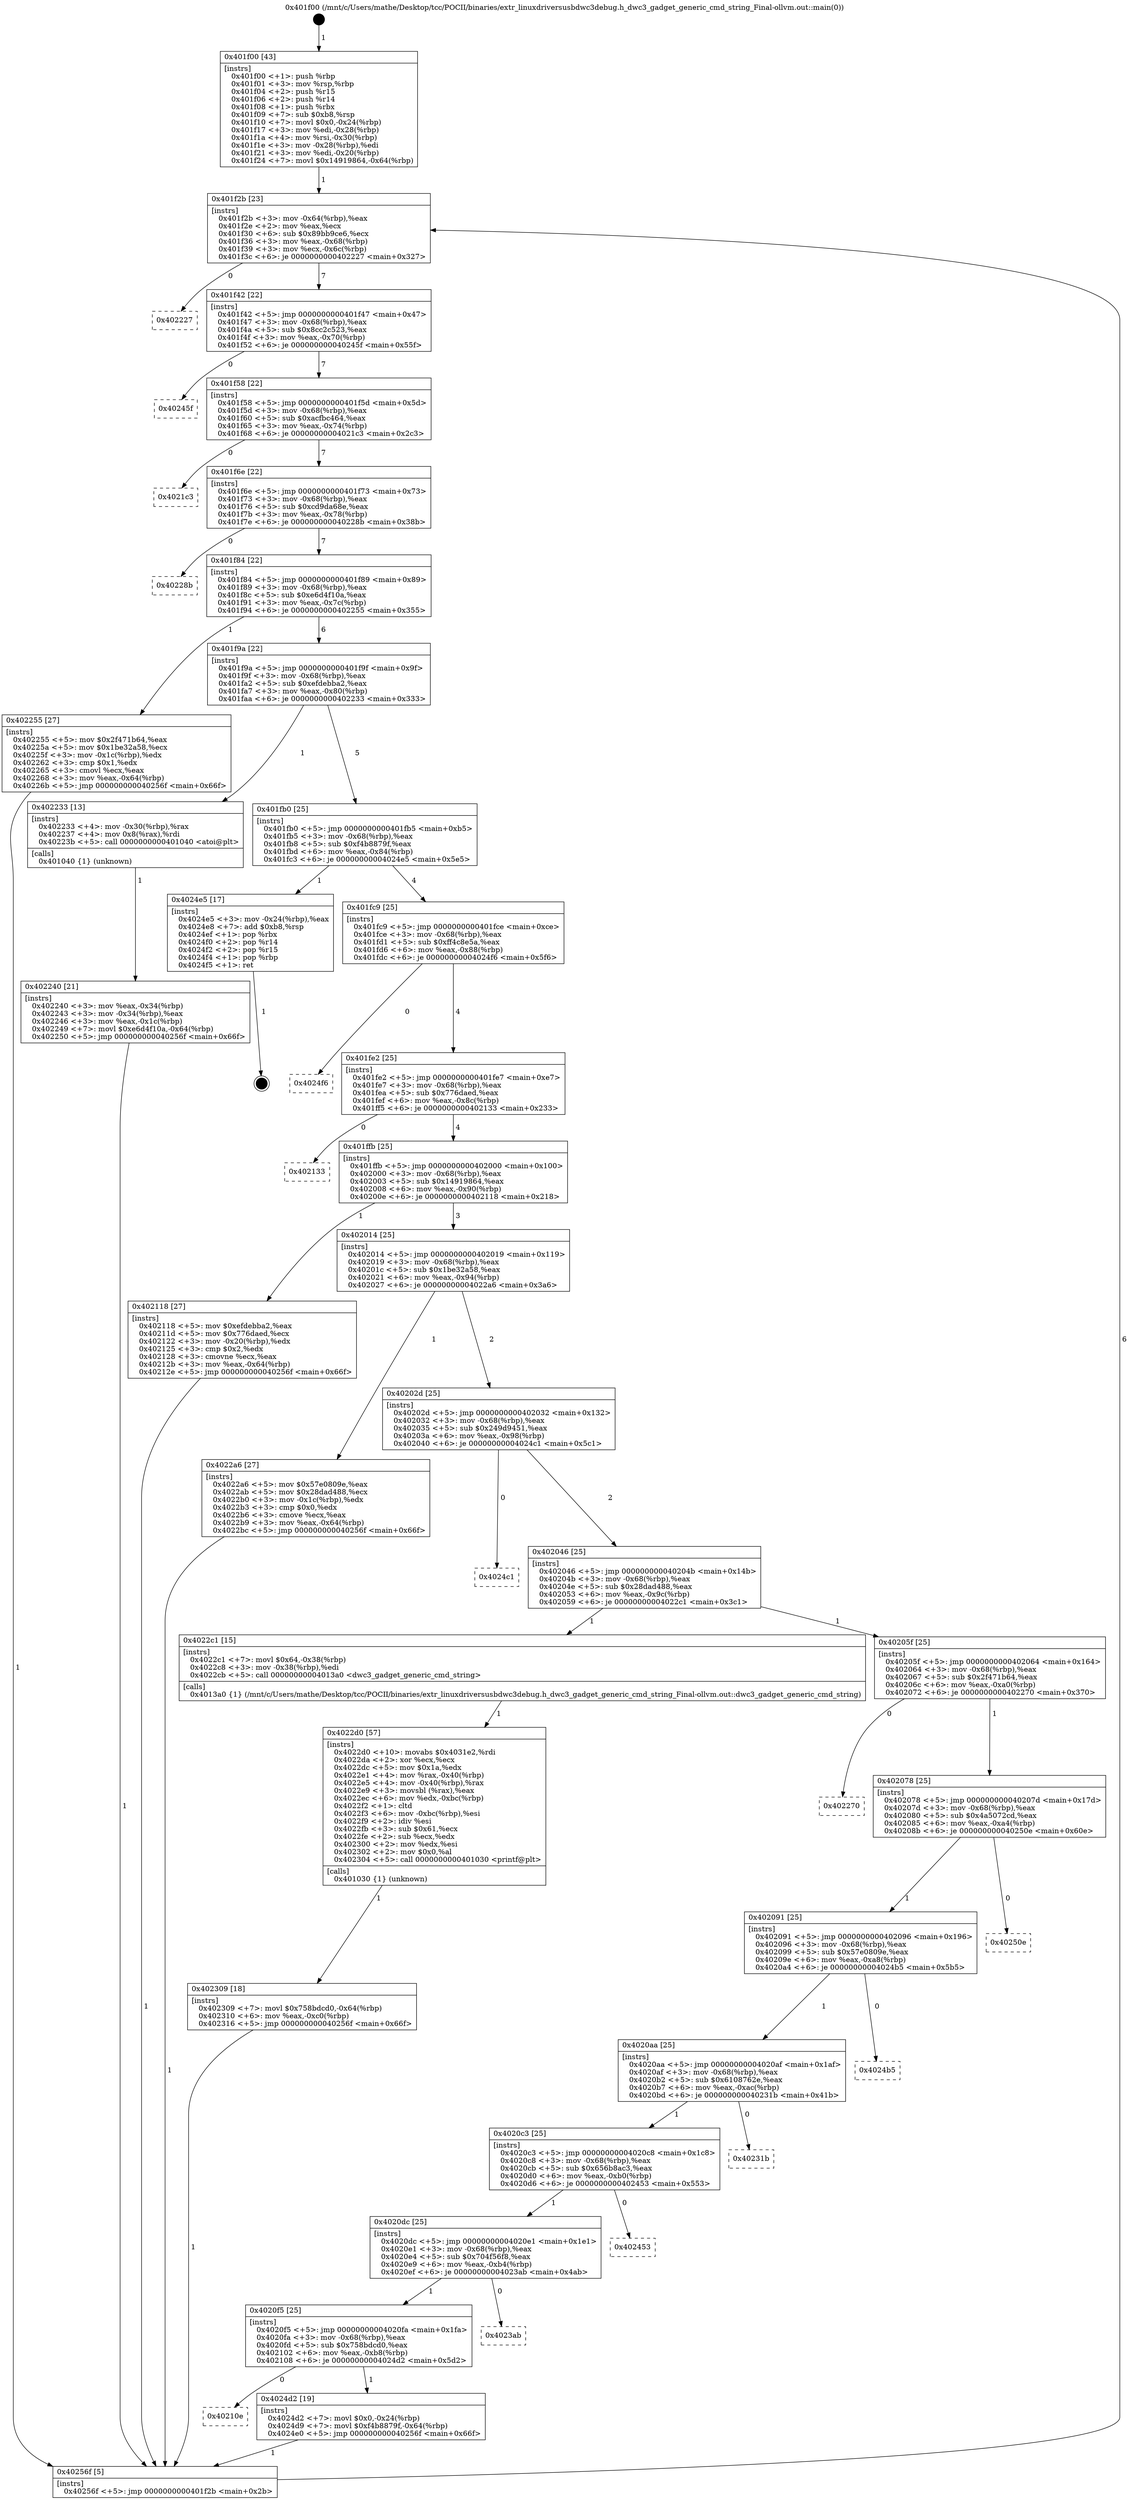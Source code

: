 digraph "0x401f00" {
  label = "0x401f00 (/mnt/c/Users/mathe/Desktop/tcc/POCII/binaries/extr_linuxdriversusbdwc3debug.h_dwc3_gadget_generic_cmd_string_Final-ollvm.out::main(0))"
  labelloc = "t"
  node[shape=record]

  Entry [label="",width=0.3,height=0.3,shape=circle,fillcolor=black,style=filled]
  "0x401f2b" [label="{
     0x401f2b [23]\l
     | [instrs]\l
     &nbsp;&nbsp;0x401f2b \<+3\>: mov -0x64(%rbp),%eax\l
     &nbsp;&nbsp;0x401f2e \<+2\>: mov %eax,%ecx\l
     &nbsp;&nbsp;0x401f30 \<+6\>: sub $0x89bb9ce6,%ecx\l
     &nbsp;&nbsp;0x401f36 \<+3\>: mov %eax,-0x68(%rbp)\l
     &nbsp;&nbsp;0x401f39 \<+3\>: mov %ecx,-0x6c(%rbp)\l
     &nbsp;&nbsp;0x401f3c \<+6\>: je 0000000000402227 \<main+0x327\>\l
  }"]
  "0x402227" [label="{
     0x402227\l
  }", style=dashed]
  "0x401f42" [label="{
     0x401f42 [22]\l
     | [instrs]\l
     &nbsp;&nbsp;0x401f42 \<+5\>: jmp 0000000000401f47 \<main+0x47\>\l
     &nbsp;&nbsp;0x401f47 \<+3\>: mov -0x68(%rbp),%eax\l
     &nbsp;&nbsp;0x401f4a \<+5\>: sub $0x8cc2c523,%eax\l
     &nbsp;&nbsp;0x401f4f \<+3\>: mov %eax,-0x70(%rbp)\l
     &nbsp;&nbsp;0x401f52 \<+6\>: je 000000000040245f \<main+0x55f\>\l
  }"]
  Exit [label="",width=0.3,height=0.3,shape=circle,fillcolor=black,style=filled,peripheries=2]
  "0x40245f" [label="{
     0x40245f\l
  }", style=dashed]
  "0x401f58" [label="{
     0x401f58 [22]\l
     | [instrs]\l
     &nbsp;&nbsp;0x401f58 \<+5\>: jmp 0000000000401f5d \<main+0x5d\>\l
     &nbsp;&nbsp;0x401f5d \<+3\>: mov -0x68(%rbp),%eax\l
     &nbsp;&nbsp;0x401f60 \<+5\>: sub $0xacfbc464,%eax\l
     &nbsp;&nbsp;0x401f65 \<+3\>: mov %eax,-0x74(%rbp)\l
     &nbsp;&nbsp;0x401f68 \<+6\>: je 00000000004021c3 \<main+0x2c3\>\l
  }"]
  "0x40210e" [label="{
     0x40210e\l
  }", style=dashed]
  "0x4021c3" [label="{
     0x4021c3\l
  }", style=dashed]
  "0x401f6e" [label="{
     0x401f6e [22]\l
     | [instrs]\l
     &nbsp;&nbsp;0x401f6e \<+5\>: jmp 0000000000401f73 \<main+0x73\>\l
     &nbsp;&nbsp;0x401f73 \<+3\>: mov -0x68(%rbp),%eax\l
     &nbsp;&nbsp;0x401f76 \<+5\>: sub $0xcd9da68e,%eax\l
     &nbsp;&nbsp;0x401f7b \<+3\>: mov %eax,-0x78(%rbp)\l
     &nbsp;&nbsp;0x401f7e \<+6\>: je 000000000040228b \<main+0x38b\>\l
  }"]
  "0x4024d2" [label="{
     0x4024d2 [19]\l
     | [instrs]\l
     &nbsp;&nbsp;0x4024d2 \<+7\>: movl $0x0,-0x24(%rbp)\l
     &nbsp;&nbsp;0x4024d9 \<+7\>: movl $0xf4b8879f,-0x64(%rbp)\l
     &nbsp;&nbsp;0x4024e0 \<+5\>: jmp 000000000040256f \<main+0x66f\>\l
  }"]
  "0x40228b" [label="{
     0x40228b\l
  }", style=dashed]
  "0x401f84" [label="{
     0x401f84 [22]\l
     | [instrs]\l
     &nbsp;&nbsp;0x401f84 \<+5\>: jmp 0000000000401f89 \<main+0x89\>\l
     &nbsp;&nbsp;0x401f89 \<+3\>: mov -0x68(%rbp),%eax\l
     &nbsp;&nbsp;0x401f8c \<+5\>: sub $0xe6d4f10a,%eax\l
     &nbsp;&nbsp;0x401f91 \<+3\>: mov %eax,-0x7c(%rbp)\l
     &nbsp;&nbsp;0x401f94 \<+6\>: je 0000000000402255 \<main+0x355\>\l
  }"]
  "0x4020f5" [label="{
     0x4020f5 [25]\l
     | [instrs]\l
     &nbsp;&nbsp;0x4020f5 \<+5\>: jmp 00000000004020fa \<main+0x1fa\>\l
     &nbsp;&nbsp;0x4020fa \<+3\>: mov -0x68(%rbp),%eax\l
     &nbsp;&nbsp;0x4020fd \<+5\>: sub $0x758bdcd0,%eax\l
     &nbsp;&nbsp;0x402102 \<+6\>: mov %eax,-0xb8(%rbp)\l
     &nbsp;&nbsp;0x402108 \<+6\>: je 00000000004024d2 \<main+0x5d2\>\l
  }"]
  "0x402255" [label="{
     0x402255 [27]\l
     | [instrs]\l
     &nbsp;&nbsp;0x402255 \<+5\>: mov $0x2f471b64,%eax\l
     &nbsp;&nbsp;0x40225a \<+5\>: mov $0x1be32a58,%ecx\l
     &nbsp;&nbsp;0x40225f \<+3\>: mov -0x1c(%rbp),%edx\l
     &nbsp;&nbsp;0x402262 \<+3\>: cmp $0x1,%edx\l
     &nbsp;&nbsp;0x402265 \<+3\>: cmovl %ecx,%eax\l
     &nbsp;&nbsp;0x402268 \<+3\>: mov %eax,-0x64(%rbp)\l
     &nbsp;&nbsp;0x40226b \<+5\>: jmp 000000000040256f \<main+0x66f\>\l
  }"]
  "0x401f9a" [label="{
     0x401f9a [22]\l
     | [instrs]\l
     &nbsp;&nbsp;0x401f9a \<+5\>: jmp 0000000000401f9f \<main+0x9f\>\l
     &nbsp;&nbsp;0x401f9f \<+3\>: mov -0x68(%rbp),%eax\l
     &nbsp;&nbsp;0x401fa2 \<+5\>: sub $0xefdebba2,%eax\l
     &nbsp;&nbsp;0x401fa7 \<+3\>: mov %eax,-0x80(%rbp)\l
     &nbsp;&nbsp;0x401faa \<+6\>: je 0000000000402233 \<main+0x333\>\l
  }"]
  "0x4023ab" [label="{
     0x4023ab\l
  }", style=dashed]
  "0x402233" [label="{
     0x402233 [13]\l
     | [instrs]\l
     &nbsp;&nbsp;0x402233 \<+4\>: mov -0x30(%rbp),%rax\l
     &nbsp;&nbsp;0x402237 \<+4\>: mov 0x8(%rax),%rdi\l
     &nbsp;&nbsp;0x40223b \<+5\>: call 0000000000401040 \<atoi@plt\>\l
     | [calls]\l
     &nbsp;&nbsp;0x401040 \{1\} (unknown)\l
  }"]
  "0x401fb0" [label="{
     0x401fb0 [25]\l
     | [instrs]\l
     &nbsp;&nbsp;0x401fb0 \<+5\>: jmp 0000000000401fb5 \<main+0xb5\>\l
     &nbsp;&nbsp;0x401fb5 \<+3\>: mov -0x68(%rbp),%eax\l
     &nbsp;&nbsp;0x401fb8 \<+5\>: sub $0xf4b8879f,%eax\l
     &nbsp;&nbsp;0x401fbd \<+6\>: mov %eax,-0x84(%rbp)\l
     &nbsp;&nbsp;0x401fc3 \<+6\>: je 00000000004024e5 \<main+0x5e5\>\l
  }"]
  "0x4020dc" [label="{
     0x4020dc [25]\l
     | [instrs]\l
     &nbsp;&nbsp;0x4020dc \<+5\>: jmp 00000000004020e1 \<main+0x1e1\>\l
     &nbsp;&nbsp;0x4020e1 \<+3\>: mov -0x68(%rbp),%eax\l
     &nbsp;&nbsp;0x4020e4 \<+5\>: sub $0x704f56f8,%eax\l
     &nbsp;&nbsp;0x4020e9 \<+6\>: mov %eax,-0xb4(%rbp)\l
     &nbsp;&nbsp;0x4020ef \<+6\>: je 00000000004023ab \<main+0x4ab\>\l
  }"]
  "0x4024e5" [label="{
     0x4024e5 [17]\l
     | [instrs]\l
     &nbsp;&nbsp;0x4024e5 \<+3\>: mov -0x24(%rbp),%eax\l
     &nbsp;&nbsp;0x4024e8 \<+7\>: add $0xb8,%rsp\l
     &nbsp;&nbsp;0x4024ef \<+1\>: pop %rbx\l
     &nbsp;&nbsp;0x4024f0 \<+2\>: pop %r14\l
     &nbsp;&nbsp;0x4024f2 \<+2\>: pop %r15\l
     &nbsp;&nbsp;0x4024f4 \<+1\>: pop %rbp\l
     &nbsp;&nbsp;0x4024f5 \<+1\>: ret\l
  }"]
  "0x401fc9" [label="{
     0x401fc9 [25]\l
     | [instrs]\l
     &nbsp;&nbsp;0x401fc9 \<+5\>: jmp 0000000000401fce \<main+0xce\>\l
     &nbsp;&nbsp;0x401fce \<+3\>: mov -0x68(%rbp),%eax\l
     &nbsp;&nbsp;0x401fd1 \<+5\>: sub $0xff4c8e5a,%eax\l
     &nbsp;&nbsp;0x401fd6 \<+6\>: mov %eax,-0x88(%rbp)\l
     &nbsp;&nbsp;0x401fdc \<+6\>: je 00000000004024f6 \<main+0x5f6\>\l
  }"]
  "0x402453" [label="{
     0x402453\l
  }", style=dashed]
  "0x4024f6" [label="{
     0x4024f6\l
  }", style=dashed]
  "0x401fe2" [label="{
     0x401fe2 [25]\l
     | [instrs]\l
     &nbsp;&nbsp;0x401fe2 \<+5\>: jmp 0000000000401fe7 \<main+0xe7\>\l
     &nbsp;&nbsp;0x401fe7 \<+3\>: mov -0x68(%rbp),%eax\l
     &nbsp;&nbsp;0x401fea \<+5\>: sub $0x776daed,%eax\l
     &nbsp;&nbsp;0x401fef \<+6\>: mov %eax,-0x8c(%rbp)\l
     &nbsp;&nbsp;0x401ff5 \<+6\>: je 0000000000402133 \<main+0x233\>\l
  }"]
  "0x4020c3" [label="{
     0x4020c3 [25]\l
     | [instrs]\l
     &nbsp;&nbsp;0x4020c3 \<+5\>: jmp 00000000004020c8 \<main+0x1c8\>\l
     &nbsp;&nbsp;0x4020c8 \<+3\>: mov -0x68(%rbp),%eax\l
     &nbsp;&nbsp;0x4020cb \<+5\>: sub $0x656b8ac3,%eax\l
     &nbsp;&nbsp;0x4020d0 \<+6\>: mov %eax,-0xb0(%rbp)\l
     &nbsp;&nbsp;0x4020d6 \<+6\>: je 0000000000402453 \<main+0x553\>\l
  }"]
  "0x402133" [label="{
     0x402133\l
  }", style=dashed]
  "0x401ffb" [label="{
     0x401ffb [25]\l
     | [instrs]\l
     &nbsp;&nbsp;0x401ffb \<+5\>: jmp 0000000000402000 \<main+0x100\>\l
     &nbsp;&nbsp;0x402000 \<+3\>: mov -0x68(%rbp),%eax\l
     &nbsp;&nbsp;0x402003 \<+5\>: sub $0x14919864,%eax\l
     &nbsp;&nbsp;0x402008 \<+6\>: mov %eax,-0x90(%rbp)\l
     &nbsp;&nbsp;0x40200e \<+6\>: je 0000000000402118 \<main+0x218\>\l
  }"]
  "0x40231b" [label="{
     0x40231b\l
  }", style=dashed]
  "0x402118" [label="{
     0x402118 [27]\l
     | [instrs]\l
     &nbsp;&nbsp;0x402118 \<+5\>: mov $0xefdebba2,%eax\l
     &nbsp;&nbsp;0x40211d \<+5\>: mov $0x776daed,%ecx\l
     &nbsp;&nbsp;0x402122 \<+3\>: mov -0x20(%rbp),%edx\l
     &nbsp;&nbsp;0x402125 \<+3\>: cmp $0x2,%edx\l
     &nbsp;&nbsp;0x402128 \<+3\>: cmovne %ecx,%eax\l
     &nbsp;&nbsp;0x40212b \<+3\>: mov %eax,-0x64(%rbp)\l
     &nbsp;&nbsp;0x40212e \<+5\>: jmp 000000000040256f \<main+0x66f\>\l
  }"]
  "0x402014" [label="{
     0x402014 [25]\l
     | [instrs]\l
     &nbsp;&nbsp;0x402014 \<+5\>: jmp 0000000000402019 \<main+0x119\>\l
     &nbsp;&nbsp;0x402019 \<+3\>: mov -0x68(%rbp),%eax\l
     &nbsp;&nbsp;0x40201c \<+5\>: sub $0x1be32a58,%eax\l
     &nbsp;&nbsp;0x402021 \<+6\>: mov %eax,-0x94(%rbp)\l
     &nbsp;&nbsp;0x402027 \<+6\>: je 00000000004022a6 \<main+0x3a6\>\l
  }"]
  "0x40256f" [label="{
     0x40256f [5]\l
     | [instrs]\l
     &nbsp;&nbsp;0x40256f \<+5\>: jmp 0000000000401f2b \<main+0x2b\>\l
  }"]
  "0x401f00" [label="{
     0x401f00 [43]\l
     | [instrs]\l
     &nbsp;&nbsp;0x401f00 \<+1\>: push %rbp\l
     &nbsp;&nbsp;0x401f01 \<+3\>: mov %rsp,%rbp\l
     &nbsp;&nbsp;0x401f04 \<+2\>: push %r15\l
     &nbsp;&nbsp;0x401f06 \<+2\>: push %r14\l
     &nbsp;&nbsp;0x401f08 \<+1\>: push %rbx\l
     &nbsp;&nbsp;0x401f09 \<+7\>: sub $0xb8,%rsp\l
     &nbsp;&nbsp;0x401f10 \<+7\>: movl $0x0,-0x24(%rbp)\l
     &nbsp;&nbsp;0x401f17 \<+3\>: mov %edi,-0x28(%rbp)\l
     &nbsp;&nbsp;0x401f1a \<+4\>: mov %rsi,-0x30(%rbp)\l
     &nbsp;&nbsp;0x401f1e \<+3\>: mov -0x28(%rbp),%edi\l
     &nbsp;&nbsp;0x401f21 \<+3\>: mov %edi,-0x20(%rbp)\l
     &nbsp;&nbsp;0x401f24 \<+7\>: movl $0x14919864,-0x64(%rbp)\l
  }"]
  "0x402240" [label="{
     0x402240 [21]\l
     | [instrs]\l
     &nbsp;&nbsp;0x402240 \<+3\>: mov %eax,-0x34(%rbp)\l
     &nbsp;&nbsp;0x402243 \<+3\>: mov -0x34(%rbp),%eax\l
     &nbsp;&nbsp;0x402246 \<+3\>: mov %eax,-0x1c(%rbp)\l
     &nbsp;&nbsp;0x402249 \<+7\>: movl $0xe6d4f10a,-0x64(%rbp)\l
     &nbsp;&nbsp;0x402250 \<+5\>: jmp 000000000040256f \<main+0x66f\>\l
  }"]
  "0x4020aa" [label="{
     0x4020aa [25]\l
     | [instrs]\l
     &nbsp;&nbsp;0x4020aa \<+5\>: jmp 00000000004020af \<main+0x1af\>\l
     &nbsp;&nbsp;0x4020af \<+3\>: mov -0x68(%rbp),%eax\l
     &nbsp;&nbsp;0x4020b2 \<+5\>: sub $0x6108762e,%eax\l
     &nbsp;&nbsp;0x4020b7 \<+6\>: mov %eax,-0xac(%rbp)\l
     &nbsp;&nbsp;0x4020bd \<+6\>: je 000000000040231b \<main+0x41b\>\l
  }"]
  "0x4022a6" [label="{
     0x4022a6 [27]\l
     | [instrs]\l
     &nbsp;&nbsp;0x4022a6 \<+5\>: mov $0x57e0809e,%eax\l
     &nbsp;&nbsp;0x4022ab \<+5\>: mov $0x28dad488,%ecx\l
     &nbsp;&nbsp;0x4022b0 \<+3\>: mov -0x1c(%rbp),%edx\l
     &nbsp;&nbsp;0x4022b3 \<+3\>: cmp $0x0,%edx\l
     &nbsp;&nbsp;0x4022b6 \<+3\>: cmove %ecx,%eax\l
     &nbsp;&nbsp;0x4022b9 \<+3\>: mov %eax,-0x64(%rbp)\l
     &nbsp;&nbsp;0x4022bc \<+5\>: jmp 000000000040256f \<main+0x66f\>\l
  }"]
  "0x40202d" [label="{
     0x40202d [25]\l
     | [instrs]\l
     &nbsp;&nbsp;0x40202d \<+5\>: jmp 0000000000402032 \<main+0x132\>\l
     &nbsp;&nbsp;0x402032 \<+3\>: mov -0x68(%rbp),%eax\l
     &nbsp;&nbsp;0x402035 \<+5\>: sub $0x249d9451,%eax\l
     &nbsp;&nbsp;0x40203a \<+6\>: mov %eax,-0x98(%rbp)\l
     &nbsp;&nbsp;0x402040 \<+6\>: je 00000000004024c1 \<main+0x5c1\>\l
  }"]
  "0x4024b5" [label="{
     0x4024b5\l
  }", style=dashed]
  "0x4024c1" [label="{
     0x4024c1\l
  }", style=dashed]
  "0x402046" [label="{
     0x402046 [25]\l
     | [instrs]\l
     &nbsp;&nbsp;0x402046 \<+5\>: jmp 000000000040204b \<main+0x14b\>\l
     &nbsp;&nbsp;0x40204b \<+3\>: mov -0x68(%rbp),%eax\l
     &nbsp;&nbsp;0x40204e \<+5\>: sub $0x28dad488,%eax\l
     &nbsp;&nbsp;0x402053 \<+6\>: mov %eax,-0x9c(%rbp)\l
     &nbsp;&nbsp;0x402059 \<+6\>: je 00000000004022c1 \<main+0x3c1\>\l
  }"]
  "0x402091" [label="{
     0x402091 [25]\l
     | [instrs]\l
     &nbsp;&nbsp;0x402091 \<+5\>: jmp 0000000000402096 \<main+0x196\>\l
     &nbsp;&nbsp;0x402096 \<+3\>: mov -0x68(%rbp),%eax\l
     &nbsp;&nbsp;0x402099 \<+5\>: sub $0x57e0809e,%eax\l
     &nbsp;&nbsp;0x40209e \<+6\>: mov %eax,-0xa8(%rbp)\l
     &nbsp;&nbsp;0x4020a4 \<+6\>: je 00000000004024b5 \<main+0x5b5\>\l
  }"]
  "0x4022c1" [label="{
     0x4022c1 [15]\l
     | [instrs]\l
     &nbsp;&nbsp;0x4022c1 \<+7\>: movl $0x64,-0x38(%rbp)\l
     &nbsp;&nbsp;0x4022c8 \<+3\>: mov -0x38(%rbp),%edi\l
     &nbsp;&nbsp;0x4022cb \<+5\>: call 00000000004013a0 \<dwc3_gadget_generic_cmd_string\>\l
     | [calls]\l
     &nbsp;&nbsp;0x4013a0 \{1\} (/mnt/c/Users/mathe/Desktop/tcc/POCII/binaries/extr_linuxdriversusbdwc3debug.h_dwc3_gadget_generic_cmd_string_Final-ollvm.out::dwc3_gadget_generic_cmd_string)\l
  }"]
  "0x40205f" [label="{
     0x40205f [25]\l
     | [instrs]\l
     &nbsp;&nbsp;0x40205f \<+5\>: jmp 0000000000402064 \<main+0x164\>\l
     &nbsp;&nbsp;0x402064 \<+3\>: mov -0x68(%rbp),%eax\l
     &nbsp;&nbsp;0x402067 \<+5\>: sub $0x2f471b64,%eax\l
     &nbsp;&nbsp;0x40206c \<+6\>: mov %eax,-0xa0(%rbp)\l
     &nbsp;&nbsp;0x402072 \<+6\>: je 0000000000402270 \<main+0x370\>\l
  }"]
  "0x4022d0" [label="{
     0x4022d0 [57]\l
     | [instrs]\l
     &nbsp;&nbsp;0x4022d0 \<+10\>: movabs $0x4031e2,%rdi\l
     &nbsp;&nbsp;0x4022da \<+2\>: xor %ecx,%ecx\l
     &nbsp;&nbsp;0x4022dc \<+5\>: mov $0x1a,%edx\l
     &nbsp;&nbsp;0x4022e1 \<+4\>: mov %rax,-0x40(%rbp)\l
     &nbsp;&nbsp;0x4022e5 \<+4\>: mov -0x40(%rbp),%rax\l
     &nbsp;&nbsp;0x4022e9 \<+3\>: movsbl (%rax),%eax\l
     &nbsp;&nbsp;0x4022ec \<+6\>: mov %edx,-0xbc(%rbp)\l
     &nbsp;&nbsp;0x4022f2 \<+1\>: cltd\l
     &nbsp;&nbsp;0x4022f3 \<+6\>: mov -0xbc(%rbp),%esi\l
     &nbsp;&nbsp;0x4022f9 \<+2\>: idiv %esi\l
     &nbsp;&nbsp;0x4022fb \<+3\>: sub $0x61,%ecx\l
     &nbsp;&nbsp;0x4022fe \<+2\>: sub %ecx,%edx\l
     &nbsp;&nbsp;0x402300 \<+2\>: mov %edx,%esi\l
     &nbsp;&nbsp;0x402302 \<+2\>: mov $0x0,%al\l
     &nbsp;&nbsp;0x402304 \<+5\>: call 0000000000401030 \<printf@plt\>\l
     | [calls]\l
     &nbsp;&nbsp;0x401030 \{1\} (unknown)\l
  }"]
  "0x402309" [label="{
     0x402309 [18]\l
     | [instrs]\l
     &nbsp;&nbsp;0x402309 \<+7\>: movl $0x758bdcd0,-0x64(%rbp)\l
     &nbsp;&nbsp;0x402310 \<+6\>: mov %eax,-0xc0(%rbp)\l
     &nbsp;&nbsp;0x402316 \<+5\>: jmp 000000000040256f \<main+0x66f\>\l
  }"]
  "0x40250e" [label="{
     0x40250e\l
  }", style=dashed]
  "0x402270" [label="{
     0x402270\l
  }", style=dashed]
  "0x402078" [label="{
     0x402078 [25]\l
     | [instrs]\l
     &nbsp;&nbsp;0x402078 \<+5\>: jmp 000000000040207d \<main+0x17d\>\l
     &nbsp;&nbsp;0x40207d \<+3\>: mov -0x68(%rbp),%eax\l
     &nbsp;&nbsp;0x402080 \<+5\>: sub $0x4a5072cd,%eax\l
     &nbsp;&nbsp;0x402085 \<+6\>: mov %eax,-0xa4(%rbp)\l
     &nbsp;&nbsp;0x40208b \<+6\>: je 000000000040250e \<main+0x60e\>\l
  }"]
  Entry -> "0x401f00" [label=" 1"]
  "0x401f2b" -> "0x402227" [label=" 0"]
  "0x401f2b" -> "0x401f42" [label=" 7"]
  "0x4024e5" -> Exit [label=" 1"]
  "0x401f42" -> "0x40245f" [label=" 0"]
  "0x401f42" -> "0x401f58" [label=" 7"]
  "0x4024d2" -> "0x40256f" [label=" 1"]
  "0x401f58" -> "0x4021c3" [label=" 0"]
  "0x401f58" -> "0x401f6e" [label=" 7"]
  "0x4020f5" -> "0x40210e" [label=" 0"]
  "0x401f6e" -> "0x40228b" [label=" 0"]
  "0x401f6e" -> "0x401f84" [label=" 7"]
  "0x4020f5" -> "0x4024d2" [label=" 1"]
  "0x401f84" -> "0x402255" [label=" 1"]
  "0x401f84" -> "0x401f9a" [label=" 6"]
  "0x4020dc" -> "0x4020f5" [label=" 1"]
  "0x401f9a" -> "0x402233" [label=" 1"]
  "0x401f9a" -> "0x401fb0" [label=" 5"]
  "0x4020dc" -> "0x4023ab" [label=" 0"]
  "0x401fb0" -> "0x4024e5" [label=" 1"]
  "0x401fb0" -> "0x401fc9" [label=" 4"]
  "0x4020c3" -> "0x4020dc" [label=" 1"]
  "0x401fc9" -> "0x4024f6" [label=" 0"]
  "0x401fc9" -> "0x401fe2" [label=" 4"]
  "0x4020c3" -> "0x402453" [label=" 0"]
  "0x401fe2" -> "0x402133" [label=" 0"]
  "0x401fe2" -> "0x401ffb" [label=" 4"]
  "0x4020aa" -> "0x4020c3" [label=" 1"]
  "0x401ffb" -> "0x402118" [label=" 1"]
  "0x401ffb" -> "0x402014" [label=" 3"]
  "0x402118" -> "0x40256f" [label=" 1"]
  "0x401f00" -> "0x401f2b" [label=" 1"]
  "0x40256f" -> "0x401f2b" [label=" 6"]
  "0x402233" -> "0x402240" [label=" 1"]
  "0x402240" -> "0x40256f" [label=" 1"]
  "0x402255" -> "0x40256f" [label=" 1"]
  "0x4020aa" -> "0x40231b" [label=" 0"]
  "0x402014" -> "0x4022a6" [label=" 1"]
  "0x402014" -> "0x40202d" [label=" 2"]
  "0x4022a6" -> "0x40256f" [label=" 1"]
  "0x402091" -> "0x4020aa" [label=" 1"]
  "0x40202d" -> "0x4024c1" [label=" 0"]
  "0x40202d" -> "0x402046" [label=" 2"]
  "0x402091" -> "0x4024b5" [label=" 0"]
  "0x402046" -> "0x4022c1" [label=" 1"]
  "0x402046" -> "0x40205f" [label=" 1"]
  "0x4022c1" -> "0x4022d0" [label=" 1"]
  "0x4022d0" -> "0x402309" [label=" 1"]
  "0x402309" -> "0x40256f" [label=" 1"]
  "0x402078" -> "0x402091" [label=" 1"]
  "0x40205f" -> "0x402270" [label=" 0"]
  "0x40205f" -> "0x402078" [label=" 1"]
  "0x402078" -> "0x40250e" [label=" 0"]
}
